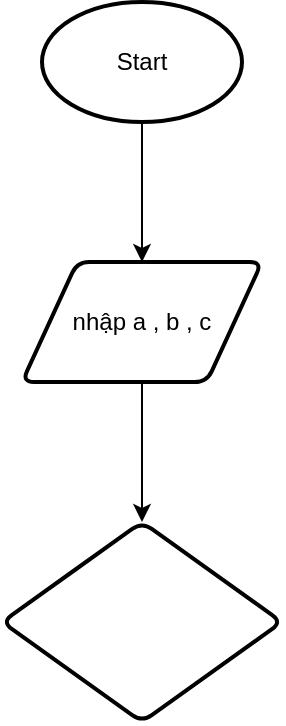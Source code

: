 <mxfile version="28.2.5">
  <diagram name="Trang-1" id="f9fhoLo0BJIU9e3hbV56">
    <mxGraphModel dx="1273" dy="570" grid="1" gridSize="10" guides="1" tooltips="1" connect="1" arrows="1" fold="1" page="1" pageScale="1" pageWidth="3300" pageHeight="4681" math="0" shadow="0">
      <root>
        <mxCell id="0" />
        <mxCell id="1" parent="0" />
        <mxCell id="0U6A8wAp3VASj9O44V8h-3" value="" style="edgeStyle=orthogonalEdgeStyle;rounded=0;orthogonalLoop=1;jettySize=auto;html=1;" edge="1" parent="1" source="0U6A8wAp3VASj9O44V8h-1" target="0U6A8wAp3VASj9O44V8h-2">
          <mxGeometry relative="1" as="geometry" />
        </mxCell>
        <mxCell id="0U6A8wAp3VASj9O44V8h-1" value="Start" style="strokeWidth=2;html=1;shape=mxgraph.flowchart.start_1;whiteSpace=wrap;" vertex="1" parent="1">
          <mxGeometry x="510" y="170" width="100" height="60" as="geometry" />
        </mxCell>
        <mxCell id="0U6A8wAp3VASj9O44V8h-5" value="" style="edgeStyle=orthogonalEdgeStyle;rounded=0;orthogonalLoop=1;jettySize=auto;html=1;" edge="1" parent="1" source="0U6A8wAp3VASj9O44V8h-2" target="0U6A8wAp3VASj9O44V8h-4">
          <mxGeometry relative="1" as="geometry" />
        </mxCell>
        <mxCell id="0U6A8wAp3VASj9O44V8h-2" value="nhập a , b , c" style="shape=parallelogram;html=1;strokeWidth=2;perimeter=parallelogramPerimeter;whiteSpace=wrap;rounded=1;arcSize=12;size=0.23;" vertex="1" parent="1">
          <mxGeometry x="500" y="300" width="120" height="60" as="geometry" />
        </mxCell>
        <mxCell id="0U6A8wAp3VASj9O44V8h-4" value="" style="rhombus;whiteSpace=wrap;html=1;strokeWidth=2;rounded=1;arcSize=12;" vertex="1" parent="1">
          <mxGeometry x="490" y="430" width="140" height="100" as="geometry" />
        </mxCell>
      </root>
    </mxGraphModel>
  </diagram>
</mxfile>
